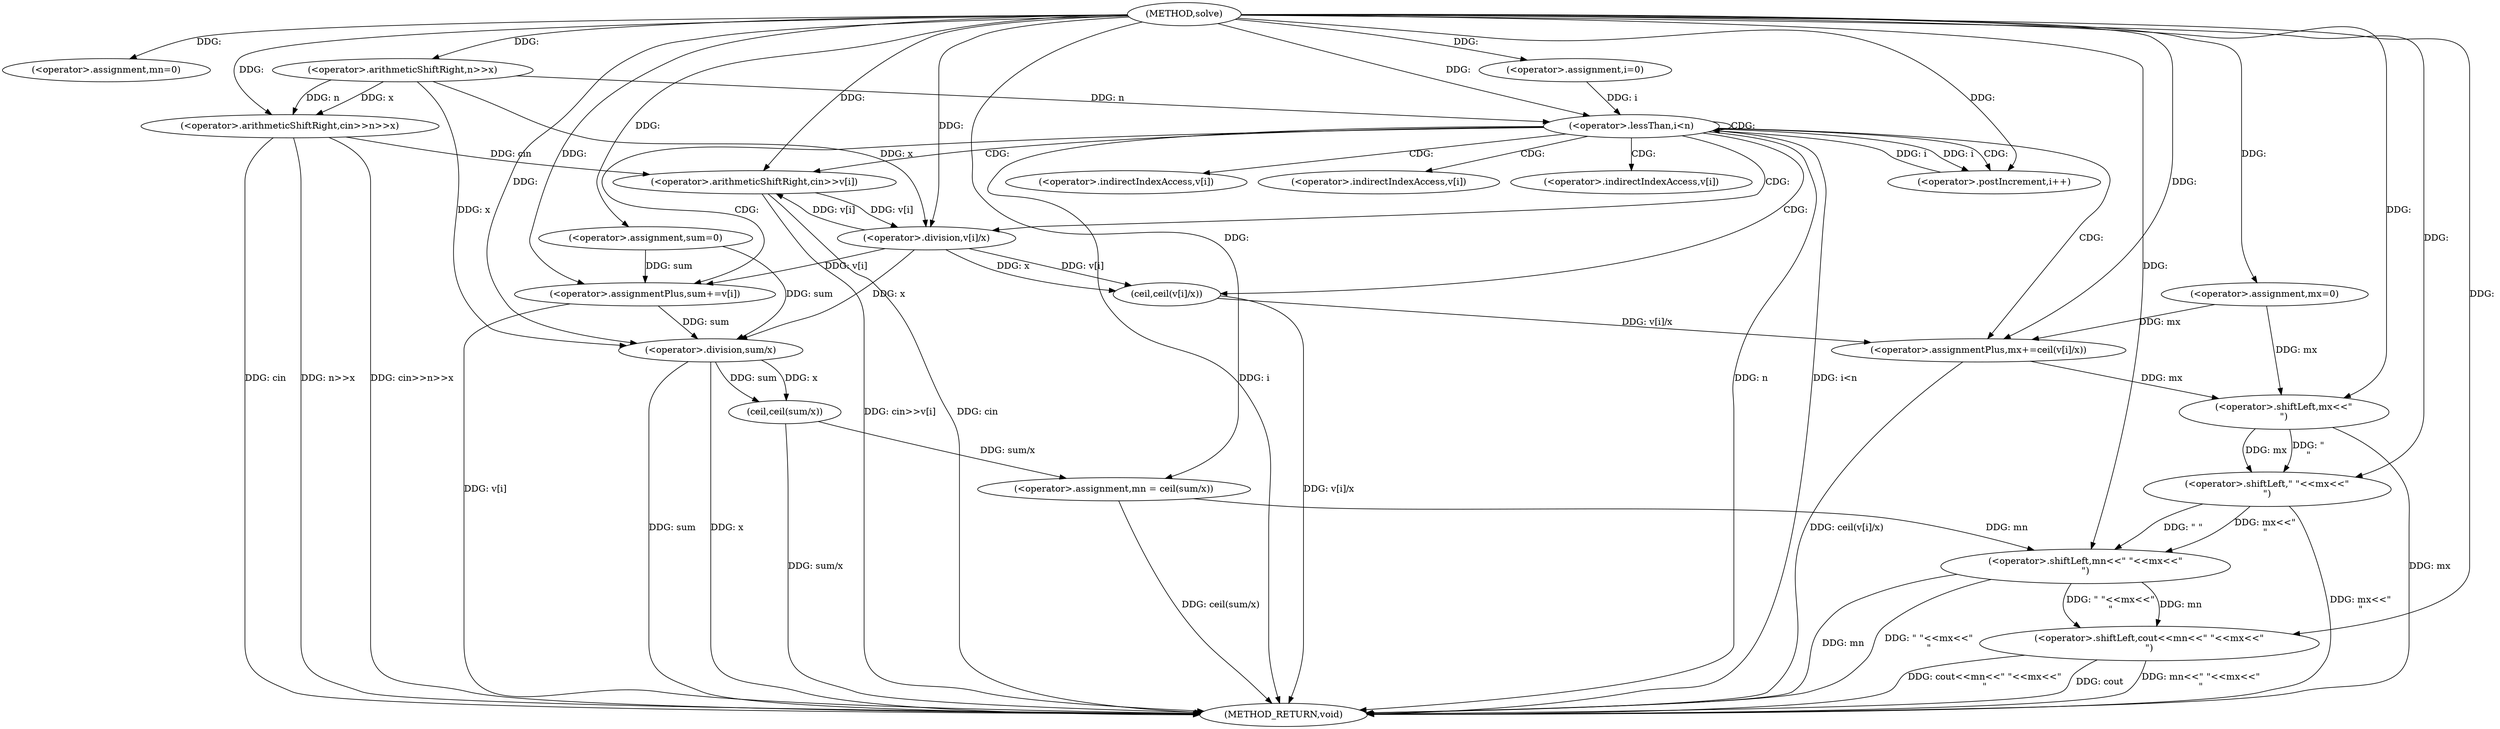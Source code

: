 digraph "solve" {  
"1000291" [label = "(METHOD,solve)" ]
"1000357" [label = "(METHOD_RETURN,void)" ]
"1000295" [label = "(<operator>.assignment,mn=0)" ]
"1000299" [label = "(<operator>.assignment,mx=0)" ]
"1000304" [label = "(<operator>.assignment,sum=0)" ]
"1000308" [label = "(<operator>.arithmeticShiftRight,cin>>n>>x)" ]
"1000342" [label = "(<operator>.assignment,mn = ceil(sum/x))" ]
"1000348" [label = "(<operator>.shiftLeft,cout<<mn<<\" \"<<mx<<\"\n\")" ]
"1000315" [label = "(<operator>.assignment,i=0)" ]
"1000318" [label = "(<operator>.lessThan,i<n)" ]
"1000321" [label = "(<operator>.postIncrement,i++)" ]
"1000310" [label = "(<operator>.arithmeticShiftRight,n>>x)" ]
"1000324" [label = "(<operator>.arithmeticShiftRight,cin>>v[i])" ]
"1000329" [label = "(<operator>.assignmentPlus,mx+=ceil(v[i]/x))" ]
"1000337" [label = "(<operator>.assignmentPlus,sum+=v[i])" ]
"1000344" [label = "(ceil,ceil(sum/x))" ]
"1000350" [label = "(<operator>.shiftLeft,mn<<\" \"<<mx<<\"\n\")" ]
"1000345" [label = "(<operator>.division,sum/x)" ]
"1000352" [label = "(<operator>.shiftLeft,\" \"<<mx<<\"\n\")" ]
"1000331" [label = "(ceil,ceil(v[i]/x))" ]
"1000354" [label = "(<operator>.shiftLeft,mx<<\"\n\")" ]
"1000332" [label = "(<operator>.division,v[i]/x)" ]
"1000326" [label = "(<operator>.indirectIndexAccess,v[i])" ]
"1000339" [label = "(<operator>.indirectIndexAccess,v[i])" ]
"1000333" [label = "(<operator>.indirectIndexAccess,v[i])" ]
  "1000308" -> "1000357"  [ label = "DDG: cin"] 
  "1000308" -> "1000357"  [ label = "DDG: n>>x"] 
  "1000308" -> "1000357"  [ label = "DDG: cin>>n>>x"] 
  "1000318" -> "1000357"  [ label = "DDG: i"] 
  "1000318" -> "1000357"  [ label = "DDG: n"] 
  "1000318" -> "1000357"  [ label = "DDG: i<n"] 
  "1000345" -> "1000357"  [ label = "DDG: sum"] 
  "1000345" -> "1000357"  [ label = "DDG: x"] 
  "1000344" -> "1000357"  [ label = "DDG: sum/x"] 
  "1000342" -> "1000357"  [ label = "DDG: ceil(sum/x)"] 
  "1000350" -> "1000357"  [ label = "DDG: mn"] 
  "1000354" -> "1000357"  [ label = "DDG: mx"] 
  "1000352" -> "1000357"  [ label = "DDG: mx<<\"\n\""] 
  "1000350" -> "1000357"  [ label = "DDG: \" \"<<mx<<\"\n\""] 
  "1000348" -> "1000357"  [ label = "DDG: mn<<\" \"<<mx<<\"\n\""] 
  "1000348" -> "1000357"  [ label = "DDG: cout<<mn<<\" \"<<mx<<\"\n\""] 
  "1000324" -> "1000357"  [ label = "DDG: cin"] 
  "1000324" -> "1000357"  [ label = "DDG: cin>>v[i]"] 
  "1000331" -> "1000357"  [ label = "DDG: v[i]/x"] 
  "1000329" -> "1000357"  [ label = "DDG: ceil(v[i]/x)"] 
  "1000337" -> "1000357"  [ label = "DDG: v[i]"] 
  "1000348" -> "1000357"  [ label = "DDG: cout"] 
  "1000291" -> "1000295"  [ label = "DDG: "] 
  "1000291" -> "1000299"  [ label = "DDG: "] 
  "1000291" -> "1000304"  [ label = "DDG: "] 
  "1000344" -> "1000342"  [ label = "DDG: sum/x"] 
  "1000291" -> "1000308"  [ label = "DDG: "] 
  "1000310" -> "1000308"  [ label = "DDG: x"] 
  "1000310" -> "1000308"  [ label = "DDG: n"] 
  "1000291" -> "1000315"  [ label = "DDG: "] 
  "1000291" -> "1000342"  [ label = "DDG: "] 
  "1000291" -> "1000348"  [ label = "DDG: "] 
  "1000350" -> "1000348"  [ label = "DDG: \" \"<<mx<<\"\n\""] 
  "1000350" -> "1000348"  [ label = "DDG: mn"] 
  "1000291" -> "1000310"  [ label = "DDG: "] 
  "1000315" -> "1000318"  [ label = "DDG: i"] 
  "1000321" -> "1000318"  [ label = "DDG: i"] 
  "1000291" -> "1000318"  [ label = "DDG: "] 
  "1000310" -> "1000318"  [ label = "DDG: n"] 
  "1000318" -> "1000321"  [ label = "DDG: i"] 
  "1000291" -> "1000321"  [ label = "DDG: "] 
  "1000331" -> "1000329"  [ label = "DDG: v[i]/x"] 
  "1000332" -> "1000337"  [ label = "DDG: v[i]"] 
  "1000345" -> "1000344"  [ label = "DDG: x"] 
  "1000345" -> "1000344"  [ label = "DDG: sum"] 
  "1000342" -> "1000350"  [ label = "DDG: mn"] 
  "1000291" -> "1000350"  [ label = "DDG: "] 
  "1000352" -> "1000350"  [ label = "DDG: mx<<\"\n\""] 
  "1000352" -> "1000350"  [ label = "DDG: \" \""] 
  "1000308" -> "1000324"  [ label = "DDG: cin"] 
  "1000291" -> "1000324"  [ label = "DDG: "] 
  "1000332" -> "1000324"  [ label = "DDG: v[i]"] 
  "1000299" -> "1000329"  [ label = "DDG: mx"] 
  "1000291" -> "1000329"  [ label = "DDG: "] 
  "1000304" -> "1000337"  [ label = "DDG: sum"] 
  "1000291" -> "1000337"  [ label = "DDG: "] 
  "1000304" -> "1000345"  [ label = "DDG: sum"] 
  "1000337" -> "1000345"  [ label = "DDG: sum"] 
  "1000291" -> "1000345"  [ label = "DDG: "] 
  "1000310" -> "1000345"  [ label = "DDG: x"] 
  "1000332" -> "1000345"  [ label = "DDG: x"] 
  "1000291" -> "1000352"  [ label = "DDG: "] 
  "1000354" -> "1000352"  [ label = "DDG: \"\n\""] 
  "1000354" -> "1000352"  [ label = "DDG: mx"] 
  "1000332" -> "1000331"  [ label = "DDG: v[i]"] 
  "1000332" -> "1000331"  [ label = "DDG: x"] 
  "1000299" -> "1000354"  [ label = "DDG: mx"] 
  "1000329" -> "1000354"  [ label = "DDG: mx"] 
  "1000291" -> "1000354"  [ label = "DDG: "] 
  "1000324" -> "1000332"  [ label = "DDG: v[i]"] 
  "1000310" -> "1000332"  [ label = "DDG: x"] 
  "1000291" -> "1000332"  [ label = "DDG: "] 
  "1000318" -> "1000326"  [ label = "CDG: "] 
  "1000318" -> "1000337"  [ label = "CDG: "] 
  "1000318" -> "1000318"  [ label = "CDG: "] 
  "1000318" -> "1000333"  [ label = "CDG: "] 
  "1000318" -> "1000324"  [ label = "CDG: "] 
  "1000318" -> "1000329"  [ label = "CDG: "] 
  "1000318" -> "1000331"  [ label = "CDG: "] 
  "1000318" -> "1000332"  [ label = "CDG: "] 
  "1000318" -> "1000321"  [ label = "CDG: "] 
  "1000318" -> "1000339"  [ label = "CDG: "] 
}
